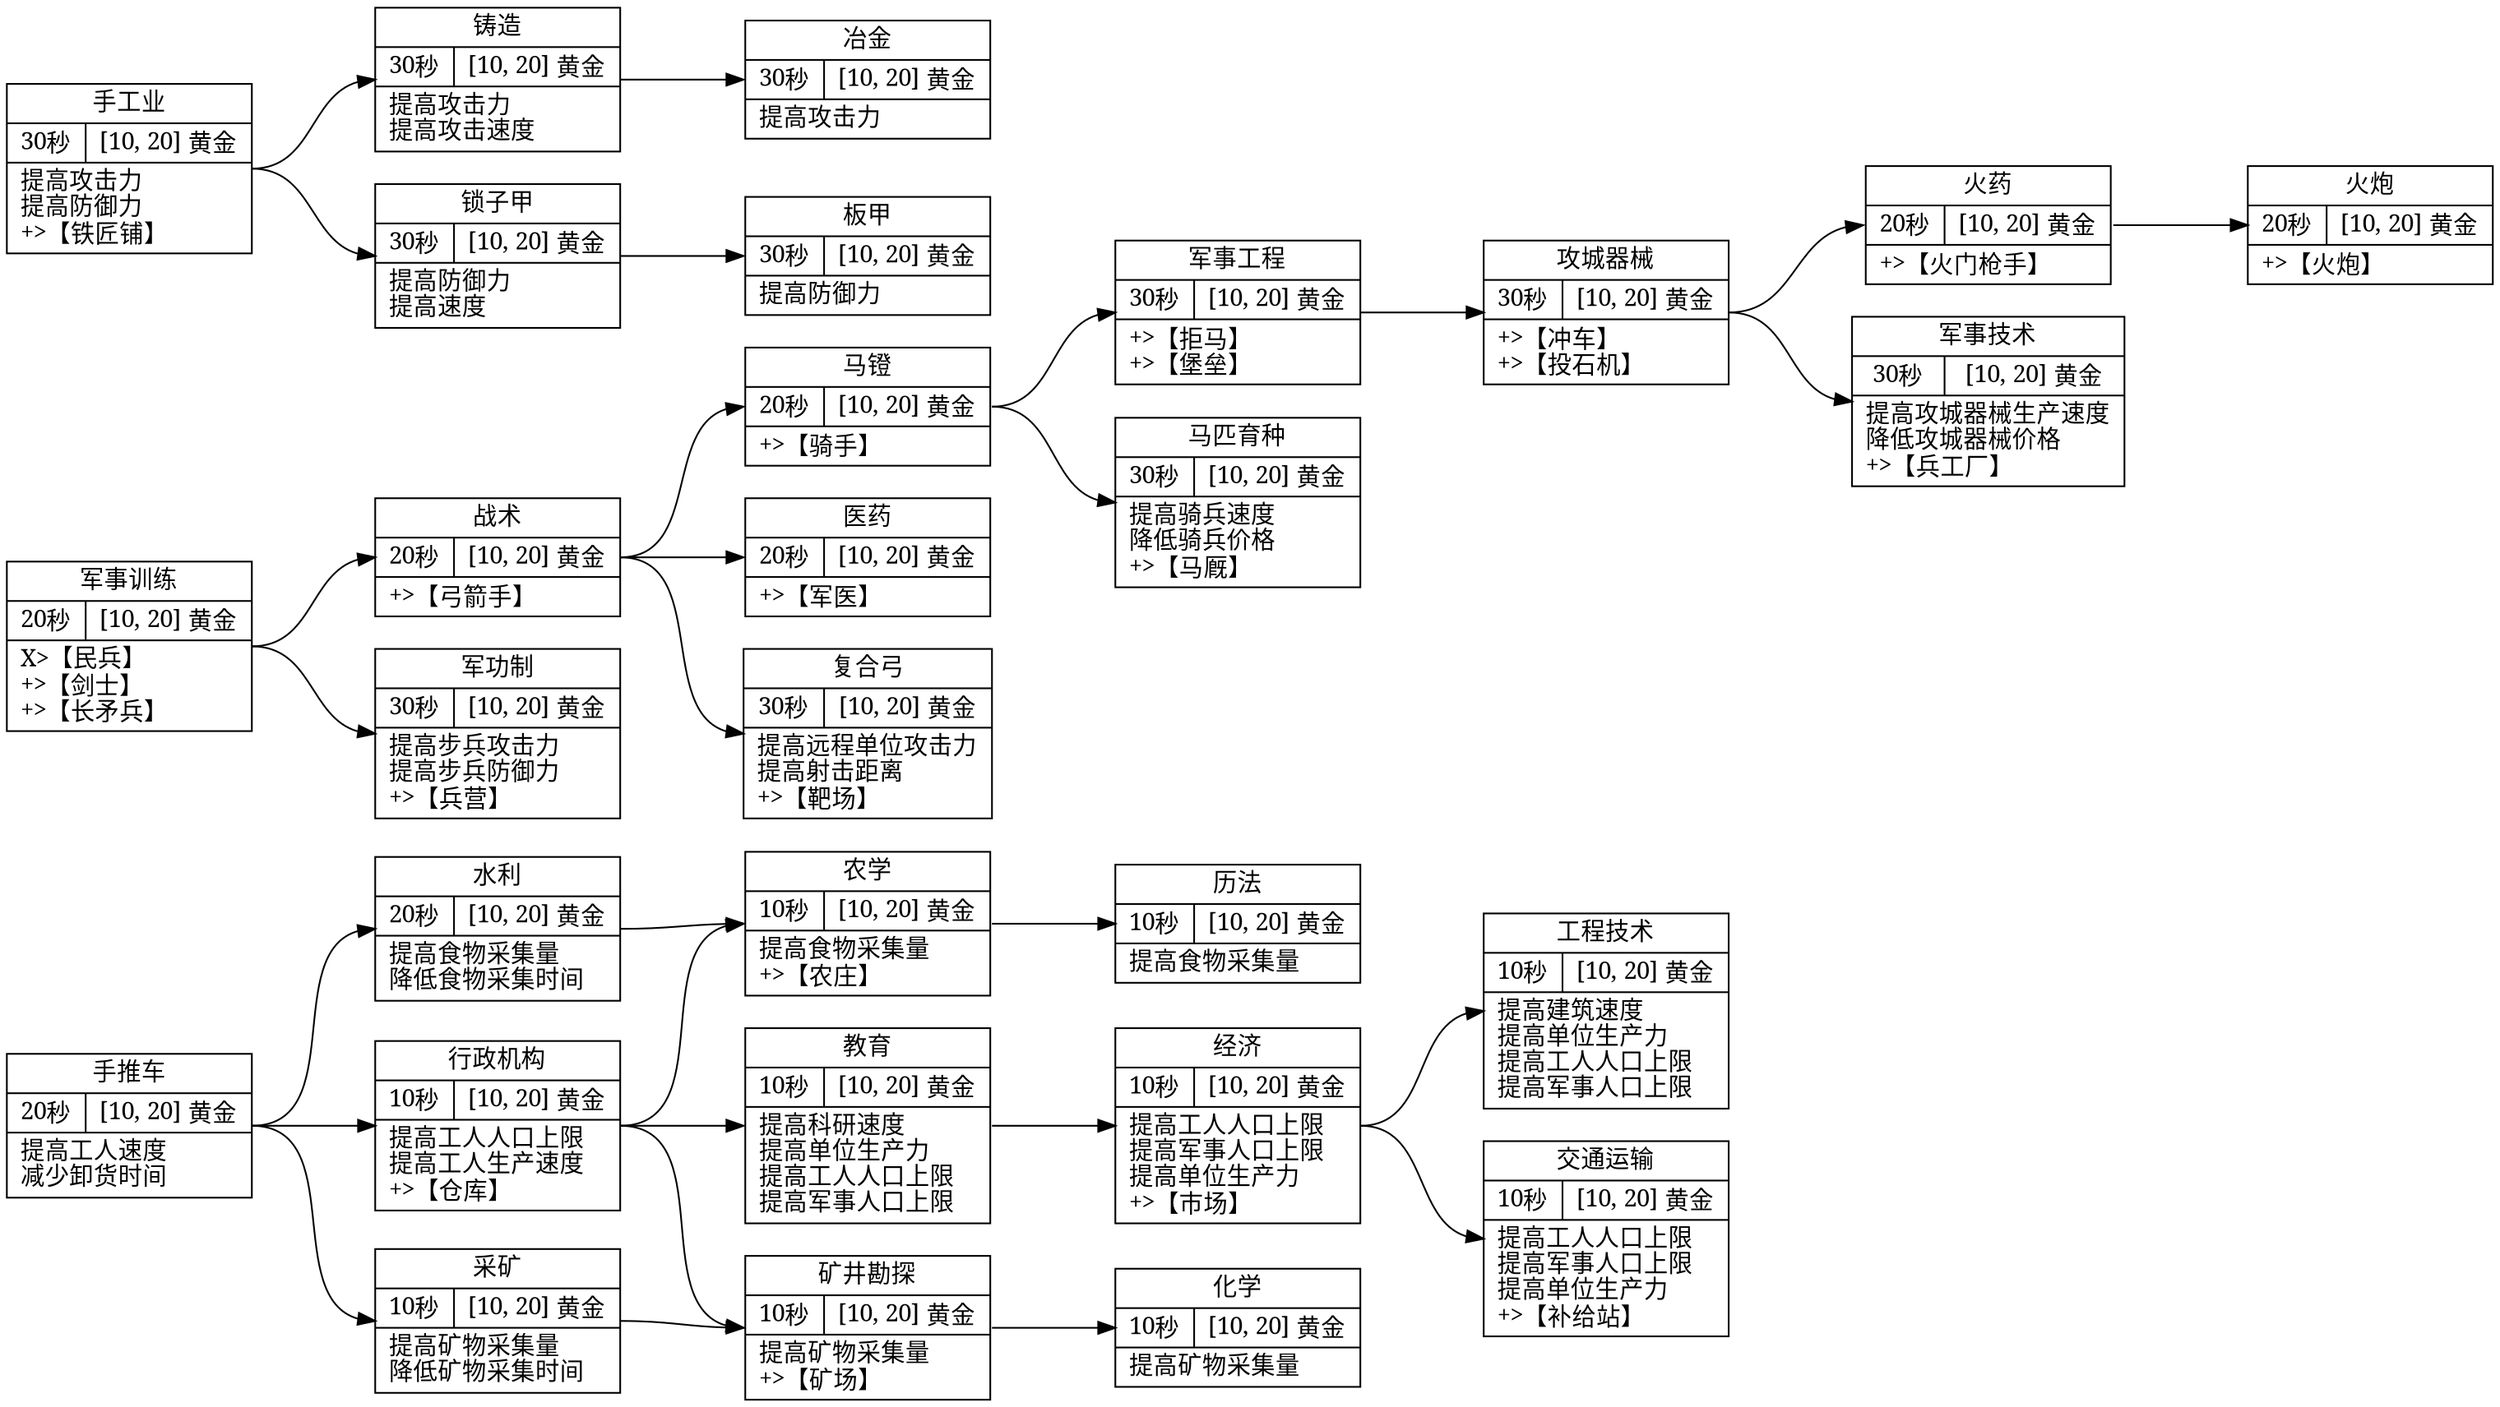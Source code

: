 digraph G {
	rankdir=LR ranksep=1
	"手推车" [label="手推车|{<f0>20秒| <f1>[10, 20] 黄金 }|提高工人速度\l减少卸货时间\l" fontname=SimSun shape=record]
	"水利" [label="水利|{<f0>20秒| <f1>[10, 20] 黄金 }|提高食物采集量\l降低食物采集时间\l" fontname=SimSun shape=record]
	"手推车":e -> "水利":w [len=2.00]
	"采矿" [label="采矿|{<f0>10秒| <f1>[10, 20] 黄金 }|提高矿物采集量\l降低矿物采集时间\l" fontname=SimSun shape=record]
	"手推车":e -> "采矿":w [len=2.00]
	"行政机构" [label="行政机构|{<f0>10秒| <f1>[10, 20] 黄金 }|提高工人人口上限\l提高工人生产速度\l\+\>【仓库】\l" fontname=SimSun shape=record]
	"手推车":e -> "行政机构":w [len=2.00]
	"农学" [label="农学|{<f0>10秒| <f1>[10, 20] 黄金 }|提高食物采集量\l\+\>【农庄】\l" fontname=SimSun shape=record]
	"水利":e -> "农学":w [len=2.00]
	"行政机构":e -> "农学":w [len=2.00]
	"历法" [label="历法|{<f0>10秒| <f1>[10, 20] 黄金 }|提高食物采集量\l" fontname=SimSun shape=record]
	"农学":e -> "历法":w [len=2.00]
	"矿井勘探" [label="矿井勘探|{<f0>10秒| <f1>[10, 20] 黄金 }|提高矿物采集量\l\+\>【矿场】\l" fontname=SimSun shape=record]
	"采矿":e -> "矿井勘探":w [len=2.00]
	"行政机构":e -> "矿井勘探":w [len=2.00]
	"化学" [label="化学|{<f0>10秒| <f1>[10, 20] 黄金 }|提高矿物采集量\l" fontname=SimSun shape=record]
	"矿井勘探":e -> "化学":w [len=2.00]
	"教育" [label="教育|{<f0>10秒| <f1>[10, 20] 黄金 }|提高科研速度\l提高单位生产力\l提高工人人口上限\l提高军事人口上限\l" fontname=SimSun shape=record]
	"行政机构":e -> "教育":w [len=2.00]
	"经济" [label="经济|{<f0>10秒| <f1>[10, 20] 黄金 }|提高工人人口上限\l提高军事人口上限\l提高单位生产力\l\+\>【市场】\l" fontname=SimSun shape=record]
	"教育":e -> "经济":w [len=2.00]
	"工程技术" [label="工程技术|{<f0>10秒| <f1>[10, 20] 黄金 }|提高建筑速度\l提高单位生产力\l提高工人人口上限\l提高军事人口上限\l" fontname=SimSun shape=record]
	"经济":e -> "工程技术":w [len=2.00]
	"交通运输" [label="交通运输|{<f0>10秒| <f1>[10, 20] 黄金 }|提高工人人口上限\l提高军事人口上限\l提高单位生产力\l\+\>【补给站】\l" fontname=SimSun shape=record]
	"经济":e -> "交通运输":w [len=2.00]
	"军事训练" [label="军事训练|{<f0>20秒| <f1>[10, 20] 黄金 }|\X\>【民兵】\l\+\>【剑士】\l\+\>【长矛兵】\l" fontname=SimSun shape=record]
	"战术" [label="战术|{<f0>20秒| <f1>[10, 20] 黄金 }|\+\>【弓箭手】\l" fontname=SimSun shape=record]
	"军事训练":e -> "战术":w [len=2.00]
	"马镫" [label="马镫|{<f0>20秒| <f1>[10, 20] 黄金 }|\+\>【骑手】\l" fontname=SimSun shape=record]
	"战术":e -> "马镫":w [len=2.00]
	"医药" [label="医药|{<f0>20秒| <f1>[10, 20] 黄金 }|\+\>【军医】\l" fontname=SimSun shape=record]
	"战术":e -> "医药":w [len=2.00]
	"军事工程" [label="军事工程|{<f0>30秒| <f1>[10, 20] 黄金 }|\+\>【拒马】\l\+\>【堡垒】\l" fontname=SimSun shape=record]
	"马镫":e -> "军事工程":w [len=2.00]
	"攻城器械" [label="攻城器械|{<f0>30秒| <f1>[10, 20] 黄金 }|\+\>【冲车】\l\+\>【投石机】\l" fontname=SimSun shape=record]
	"军事工程":e -> "攻城器械":w [len=2.00]
	"火药" [label="火药|{<f0>20秒| <f1>[10, 20] 黄金 }|\+\>【火门枪手】\l" fontname=SimSun shape=record]
	"攻城器械":e -> "火药":w [len=2.00]
	"火炮" [label="火炮|{<f0>20秒| <f1>[10, 20] 黄金 }|\+\>【火炮】\l" fontname=SimSun shape=record]
	"火药":e -> "火炮":w [len=2.00]
	"军功制" [label="军功制|{<f0>30秒| <f1>[10, 20] 黄金 }|提高步兵攻击力\l提高步兵防御力\l\+\>【兵营】\l" fontname=SimSun shape=record]
	"军事训练":e -> "军功制":w [len=2.00]
	"复合弓" [label="复合弓|{<f0>30秒| <f1>[10, 20] 黄金 }|提高远程单位攻击力\l提高射击距离\l\+\>【靶场】\l" fontname=SimSun shape=record]
	"战术":e -> "复合弓":w [len=2.00]
	"马匹育种" [label="马匹育种|{<f0>30秒| <f1>[10, 20] 黄金 }|提高骑兵速度\l降低骑兵价格\l\+\>【马厩】\l" fontname=SimSun shape=record]
	"马镫":e -> "马匹育种":w [len=2.00]
	"军事技术" [label="军事技术|{<f0>30秒| <f1>[10, 20] 黄金 }|提高攻城器械生产速度\l降低攻城器械价格\l\+\>【兵工厂】\l" fontname=SimSun shape=record]
	"攻城器械":e -> "军事技术":w [len=2.00]
	"手工业" [label="手工业|{<f0>30秒| <f1>[10, 20] 黄金 }|提高攻击力\l提高防御力\l\+\>【铁匠铺】\l" fontname=SimSun shape=record]
	"铸造" [label="铸造|{<f0>30秒| <f1>[10, 20] 黄金 }|提高攻击力\l提高攻击速度\l" fontname=SimSun shape=record]
	"手工业":e -> "铸造":w [len=2.00]
	"冶金" [label="冶金|{<f0>30秒| <f1>[10, 20] 黄金 }|提高攻击力\l" fontname=SimSun shape=record]
	"铸造":e -> "冶金":w [len=2.00]
	"锁子甲" [label="锁子甲|{<f0>30秒| <f1>[10, 20] 黄金 }|提高防御力\l提高速度\l" fontname=SimSun shape=record]
	"手工业":e -> "锁子甲":w [len=2.00]
	"板甲" [label="板甲|{<f0>30秒| <f1>[10, 20] 黄金 }|提高防御力\l" fontname=SimSun shape=record]
	"锁子甲":e -> "板甲":w [len=2.00]
}
